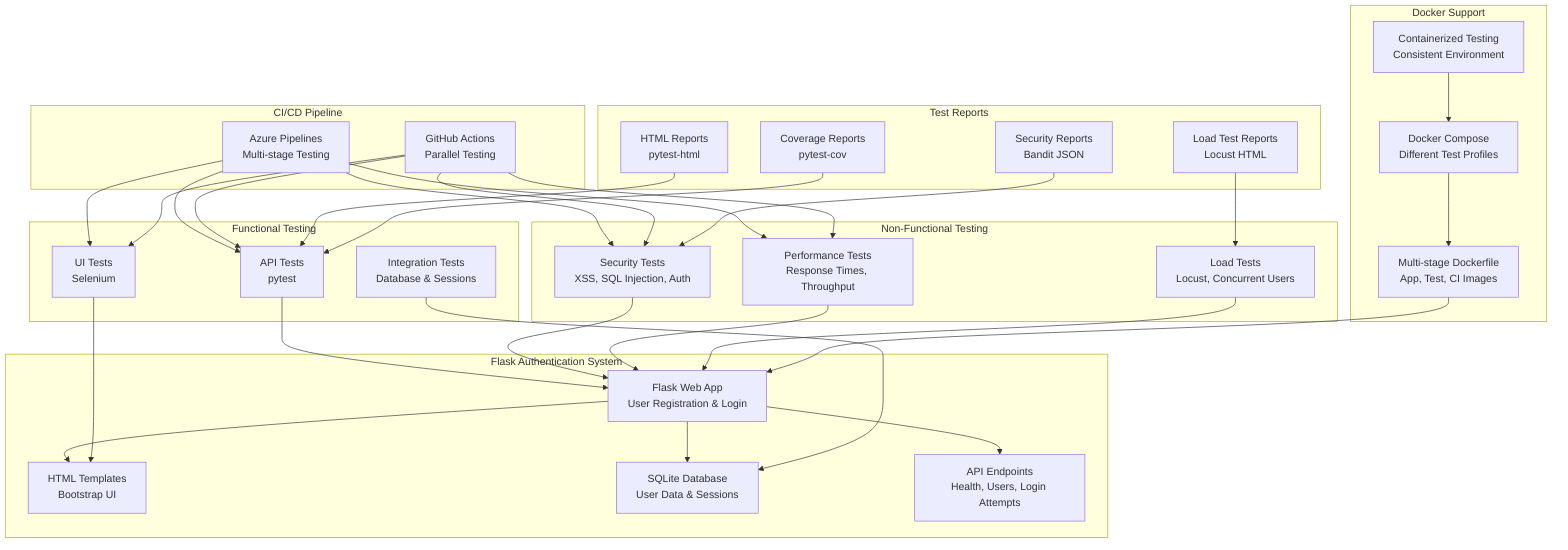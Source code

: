 graph TB
    subgraph "Flask Authentication System"
        A[Flask Web App<br/>User Registration & Login] --> B[HTML Templates<br/>Bootstrap UI]
        A --> C[SQLite Database<br/>User Data & Sessions]
        A --> D[API Endpoints<br/>Health, Users, Login Attempts]
    end
    
    subgraph "Functional Testing"
        E[API Tests<br/>pytest] --> A
        F[UI Tests<br/>Selenium] --> B
        G[Integration Tests<br/>Database & Sessions] --> C
    end
    
    subgraph "Non-Functional Testing"
        H[Security Tests<br/>XSS, SQL Injection, Auth] --> A
        I[Performance Tests<br/>Response Times, Throughput] --> A
        J[Load Tests<br/>Locust, Concurrent Users] --> A
    end
    
    subgraph "CI/CD Pipeline"
        K[Azure Pipelines<br/>Multi-stage Testing] --> E
        K --> F
        K --> H
        K --> I
        L[GitHub Actions<br/>Parallel Testing] --> E
        L --> F
        L --> H
        L --> I
    end
    
    subgraph "Docker Support"
        M[Multi-stage Dockerfile<br/>App, Test, CI Images] --> A
        N[Docker Compose<br/>Different Test Profiles] --> M
        O[Containerized Testing<br/>Consistent Environment] --> N
    end
    
    subgraph "Test Reports"
        P[HTML Reports<br/>pytest-html] --> E
        Q[Coverage Reports<br/>pytest-cov] --> E
        R[Load Test Reports<br/>Locust HTML] --> J
        S[Security Reports<br/>Bandit JSON] --> H
    end